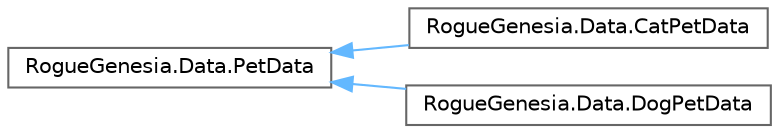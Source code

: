 digraph "Graphical Class Hierarchy"
{
 // LATEX_PDF_SIZE
  bgcolor="transparent";
  edge [fontname=Helvetica,fontsize=10,labelfontname=Helvetica,labelfontsize=10];
  node [fontname=Helvetica,fontsize=10,shape=box,height=0.2,width=0.4];
  rankdir="LR";
  Node0 [label="RogueGenesia.Data.PetData",height=0.2,width=0.4,color="grey40", fillcolor="white", style="filled",URL="$class_rogue_genesia_1_1_data_1_1_pet_data.html",tooltip=" "];
  Node0 -> Node1 [dir="back",color="steelblue1",style="solid"];
  Node1 [label="RogueGenesia.Data.CatPetData",height=0.2,width=0.4,color="grey40", fillcolor="white", style="filled",URL="$class_rogue_genesia_1_1_data_1_1_cat_pet_data.html",tooltip=" "];
  Node0 -> Node2 [dir="back",color="steelblue1",style="solid"];
  Node2 [label="RogueGenesia.Data.DogPetData",height=0.2,width=0.4,color="grey40", fillcolor="white", style="filled",URL="$class_rogue_genesia_1_1_data_1_1_dog_pet_data.html",tooltip=" "];
}
